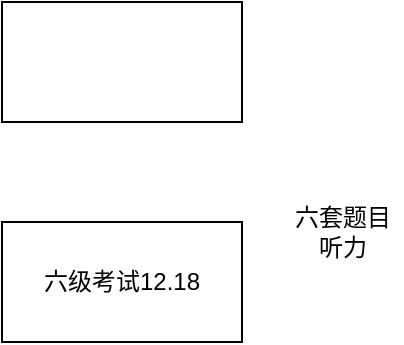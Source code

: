 <mxfile>
    <diagram id="Lkra5sjvyhQqC_2qbyV4" name="第 1 页">
        <mxGraphModel dx="1054" dy="613" grid="1" gridSize="10" guides="1" tooltips="1" connect="1" arrows="1" fold="1" page="1" pageScale="1" pageWidth="1200" pageHeight="1920" background="#FFFFFF" math="0" shadow="0">
            <root>
                <mxCell id="0"/>
                <mxCell id="1" parent="0"/>
                <mxCell id="84" value="六级考试12.18" style="whiteSpace=wrap;html=1;" parent="1" vertex="1">
                    <mxGeometry x="610" y="590" width="120" height="60" as="geometry"/>
                </mxCell>
                <mxCell id="86" value="" style="whiteSpace=wrap;html=1;" parent="1" vertex="1">
                    <mxGeometry x="610" y="480" width="120" height="60" as="geometry"/>
                </mxCell>
                <mxCell id="87" value="&lt;font color=&quot;#000000&quot;&gt;六套题目&lt;br&gt;听力&lt;br&gt;&lt;/font&gt;" style="text;html=1;align=center;verticalAlign=middle;resizable=0;points=[];autosize=1;strokeColor=none;" parent="1" vertex="1">
                    <mxGeometry x="750" y="580" width="60" height="30" as="geometry"/>
                </mxCell>
            </root>
        </mxGraphModel>
    </diagram>
</mxfile>